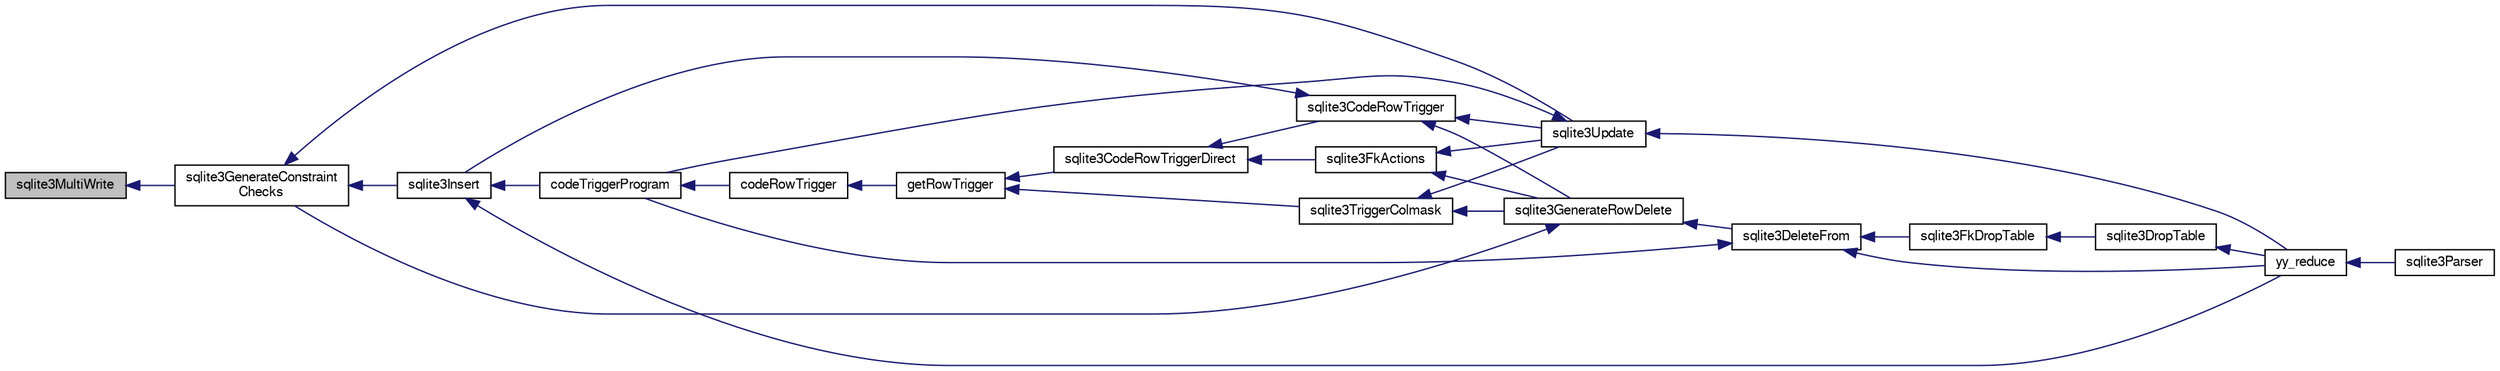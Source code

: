 digraph "sqlite3MultiWrite"
{
  edge [fontname="FreeSans",fontsize="10",labelfontname="FreeSans",labelfontsize="10"];
  node [fontname="FreeSans",fontsize="10",shape=record];
  rankdir="LR";
  Node600205 [label="sqlite3MultiWrite",height=0.2,width=0.4,color="black", fillcolor="grey75", style="filled", fontcolor="black"];
  Node600205 -> Node600206 [dir="back",color="midnightblue",fontsize="10",style="solid",fontname="FreeSans"];
  Node600206 [label="sqlite3GenerateConstraint\lChecks",height=0.2,width=0.4,color="black", fillcolor="white", style="filled",URL="$sqlite3_8c.html#aef639c1e6a0c0a67ca6e7690ad931bd2"];
  Node600206 -> Node600207 [dir="back",color="midnightblue",fontsize="10",style="solid",fontname="FreeSans"];
  Node600207 [label="sqlite3Insert",height=0.2,width=0.4,color="black", fillcolor="white", style="filled",URL="$sqlite3_8c.html#a5b17c9c2000bae6bdff8e6be48d7dc2b"];
  Node600207 -> Node600208 [dir="back",color="midnightblue",fontsize="10",style="solid",fontname="FreeSans"];
  Node600208 [label="codeTriggerProgram",height=0.2,width=0.4,color="black", fillcolor="white", style="filled",URL="$sqlite3_8c.html#a120801f59d9281d201d2ff4b2606836e"];
  Node600208 -> Node600209 [dir="back",color="midnightblue",fontsize="10",style="solid",fontname="FreeSans"];
  Node600209 [label="codeRowTrigger",height=0.2,width=0.4,color="black", fillcolor="white", style="filled",URL="$sqlite3_8c.html#a463cea5aaaf388b560b206570a0022fc"];
  Node600209 -> Node600210 [dir="back",color="midnightblue",fontsize="10",style="solid",fontname="FreeSans"];
  Node600210 [label="getRowTrigger",height=0.2,width=0.4,color="black", fillcolor="white", style="filled",URL="$sqlite3_8c.html#a69626ef20b540d1a2b19cf56f3f45689"];
  Node600210 -> Node600211 [dir="back",color="midnightblue",fontsize="10",style="solid",fontname="FreeSans"];
  Node600211 [label="sqlite3CodeRowTriggerDirect",height=0.2,width=0.4,color="black", fillcolor="white", style="filled",URL="$sqlite3_8c.html#ad92829f9001bcf89a0299dad5a48acd4"];
  Node600211 -> Node600212 [dir="back",color="midnightblue",fontsize="10",style="solid",fontname="FreeSans"];
  Node600212 [label="sqlite3FkActions",height=0.2,width=0.4,color="black", fillcolor="white", style="filled",URL="$sqlite3_8c.html#a39159bd1623724946c22355ba7f3ef90"];
  Node600212 -> Node600213 [dir="back",color="midnightblue",fontsize="10",style="solid",fontname="FreeSans"];
  Node600213 [label="sqlite3GenerateRowDelete",height=0.2,width=0.4,color="black", fillcolor="white", style="filled",URL="$sqlite3_8c.html#a2c76cbf3027fc18fdbb8cb4cd96b77d9"];
  Node600213 -> Node600214 [dir="back",color="midnightblue",fontsize="10",style="solid",fontname="FreeSans"];
  Node600214 [label="sqlite3DeleteFrom",height=0.2,width=0.4,color="black", fillcolor="white", style="filled",URL="$sqlite3_8c.html#ab9b4b45349188b49eabb23f94608a091"];
  Node600214 -> Node600215 [dir="back",color="midnightblue",fontsize="10",style="solid",fontname="FreeSans"];
  Node600215 [label="sqlite3FkDropTable",height=0.2,width=0.4,color="black", fillcolor="white", style="filled",URL="$sqlite3_8c.html#a1218c6fc74e89152ceaa4760e82f5ef9"];
  Node600215 -> Node600216 [dir="back",color="midnightblue",fontsize="10",style="solid",fontname="FreeSans"];
  Node600216 [label="sqlite3DropTable",height=0.2,width=0.4,color="black", fillcolor="white", style="filled",URL="$sqlite3_8c.html#a5534f77364b5568783c0e50db3c9defb"];
  Node600216 -> Node600217 [dir="back",color="midnightblue",fontsize="10",style="solid",fontname="FreeSans"];
  Node600217 [label="yy_reduce",height=0.2,width=0.4,color="black", fillcolor="white", style="filled",URL="$sqlite3_8c.html#a7c419a9b25711c666a9a2449ef377f14"];
  Node600217 -> Node600218 [dir="back",color="midnightblue",fontsize="10",style="solid",fontname="FreeSans"];
  Node600218 [label="sqlite3Parser",height=0.2,width=0.4,color="black", fillcolor="white", style="filled",URL="$sqlite3_8c.html#a0327d71a5fabe0b6a343d78a2602e72a"];
  Node600214 -> Node600208 [dir="back",color="midnightblue",fontsize="10",style="solid",fontname="FreeSans"];
  Node600214 -> Node600217 [dir="back",color="midnightblue",fontsize="10",style="solid",fontname="FreeSans"];
  Node600213 -> Node600206 [dir="back",color="midnightblue",fontsize="10",style="solid",fontname="FreeSans"];
  Node600212 -> Node600219 [dir="back",color="midnightblue",fontsize="10",style="solid",fontname="FreeSans"];
  Node600219 [label="sqlite3Update",height=0.2,width=0.4,color="black", fillcolor="white", style="filled",URL="$sqlite3_8c.html#ac5aa67c46e8cc8174566fabe6809fafa"];
  Node600219 -> Node600208 [dir="back",color="midnightblue",fontsize="10",style="solid",fontname="FreeSans"];
  Node600219 -> Node600217 [dir="back",color="midnightblue",fontsize="10",style="solid",fontname="FreeSans"];
  Node600211 -> Node600220 [dir="back",color="midnightblue",fontsize="10",style="solid",fontname="FreeSans"];
  Node600220 [label="sqlite3CodeRowTrigger",height=0.2,width=0.4,color="black", fillcolor="white", style="filled",URL="$sqlite3_8c.html#a37f21393c74de4d01b16761ee9abacd9"];
  Node600220 -> Node600213 [dir="back",color="midnightblue",fontsize="10",style="solid",fontname="FreeSans"];
  Node600220 -> Node600207 [dir="back",color="midnightblue",fontsize="10",style="solid",fontname="FreeSans"];
  Node600220 -> Node600219 [dir="back",color="midnightblue",fontsize="10",style="solid",fontname="FreeSans"];
  Node600210 -> Node600221 [dir="back",color="midnightblue",fontsize="10",style="solid",fontname="FreeSans"];
  Node600221 [label="sqlite3TriggerColmask",height=0.2,width=0.4,color="black", fillcolor="white", style="filled",URL="$sqlite3_8c.html#acace8e99e37ae5e84ea03c65e820c540"];
  Node600221 -> Node600213 [dir="back",color="midnightblue",fontsize="10",style="solid",fontname="FreeSans"];
  Node600221 -> Node600219 [dir="back",color="midnightblue",fontsize="10",style="solid",fontname="FreeSans"];
  Node600207 -> Node600217 [dir="back",color="midnightblue",fontsize="10",style="solid",fontname="FreeSans"];
  Node600206 -> Node600219 [dir="back",color="midnightblue",fontsize="10",style="solid",fontname="FreeSans"];
}
